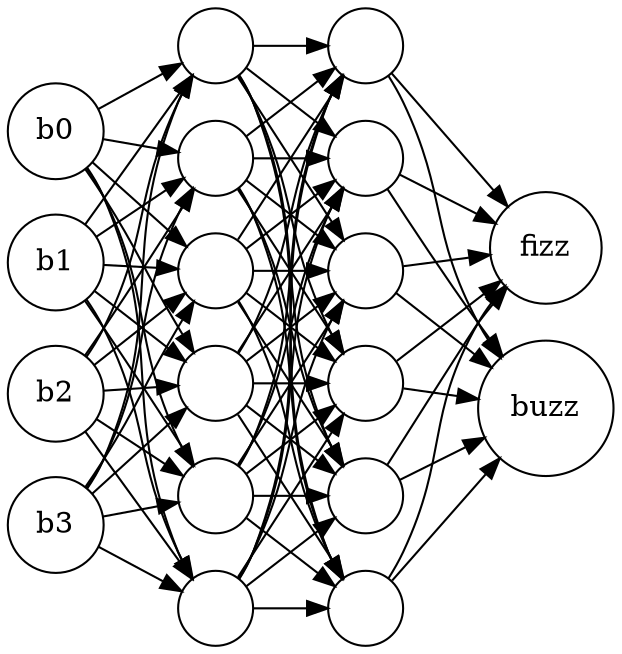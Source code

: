 digraph G {
    graph [ rankdir = LR, bgcolor = "#00000000" ]
    node [ shape = circle, style = filled, fillcolor = "#ffffffff" ]
    { node [ rank = source ] ; b2, b3, b0, b1 }
    { node [ rank = sink ] ; fizz, buzz }
    x0, x1, x2, x3, x4, x5 [ label = "" ]
    y0, y1, y2, y3, y4, y5 [ label = "" ]
    #
    b0 -> x0
    b0 -> x1
    b0 -> x2
    b0 -> x3
    b0 -> x4
    b0 -> x5
    b1 -> x0
    b1 -> x1
    b1 -> x2
    b1 -> x3
    b1 -> x4
    b1 -> x5
    b2 -> x0
    b2 -> x1
    b2 -> x2
    b2 -> x3
    b2 -> x4
    b2 -> x5
    b3 -> x0
    b3 -> x1
    b3 -> x2
    b3 -> x3
    b3 -> x4
    b3 -> x5
    x0 -> y0
    x0 -> y1
    x0 -> y2
    x0 -> y3
    x0 -> y4
    x0 -> y5
    x1 -> y0
    x1 -> y1
    x1 -> y2
    x1 -> y3
    x1 -> y4
    x1 -> y5
    x2 -> y0
    x2 -> y1
    x2 -> y2
    x2 -> y3
    x2 -> y4
    x2 -> y5
    x3 -> y0
    x3 -> y1
    x3 -> y2
    x3 -> y3
    x3 -> y4
    x3 -> y5
    x4 -> y0
    x4 -> y1
    x4 -> y2
    x4 -> y3
    x4 -> y4
    x4 -> y5
    x5 -> y0
    x5 -> y1
    x5 -> y2
    x5 -> y3
    x5 -> y4
    x5 -> y5
    y0 -> fizz
    y1 -> fizz
    y2 -> fizz
    y3 -> fizz
    y4 -> fizz
    y5 -> fizz
    y0 -> buzz
    y1 -> buzz
    y2 -> buzz
    y3 -> buzz
    y4 -> buzz
    y5 -> buzz
}

